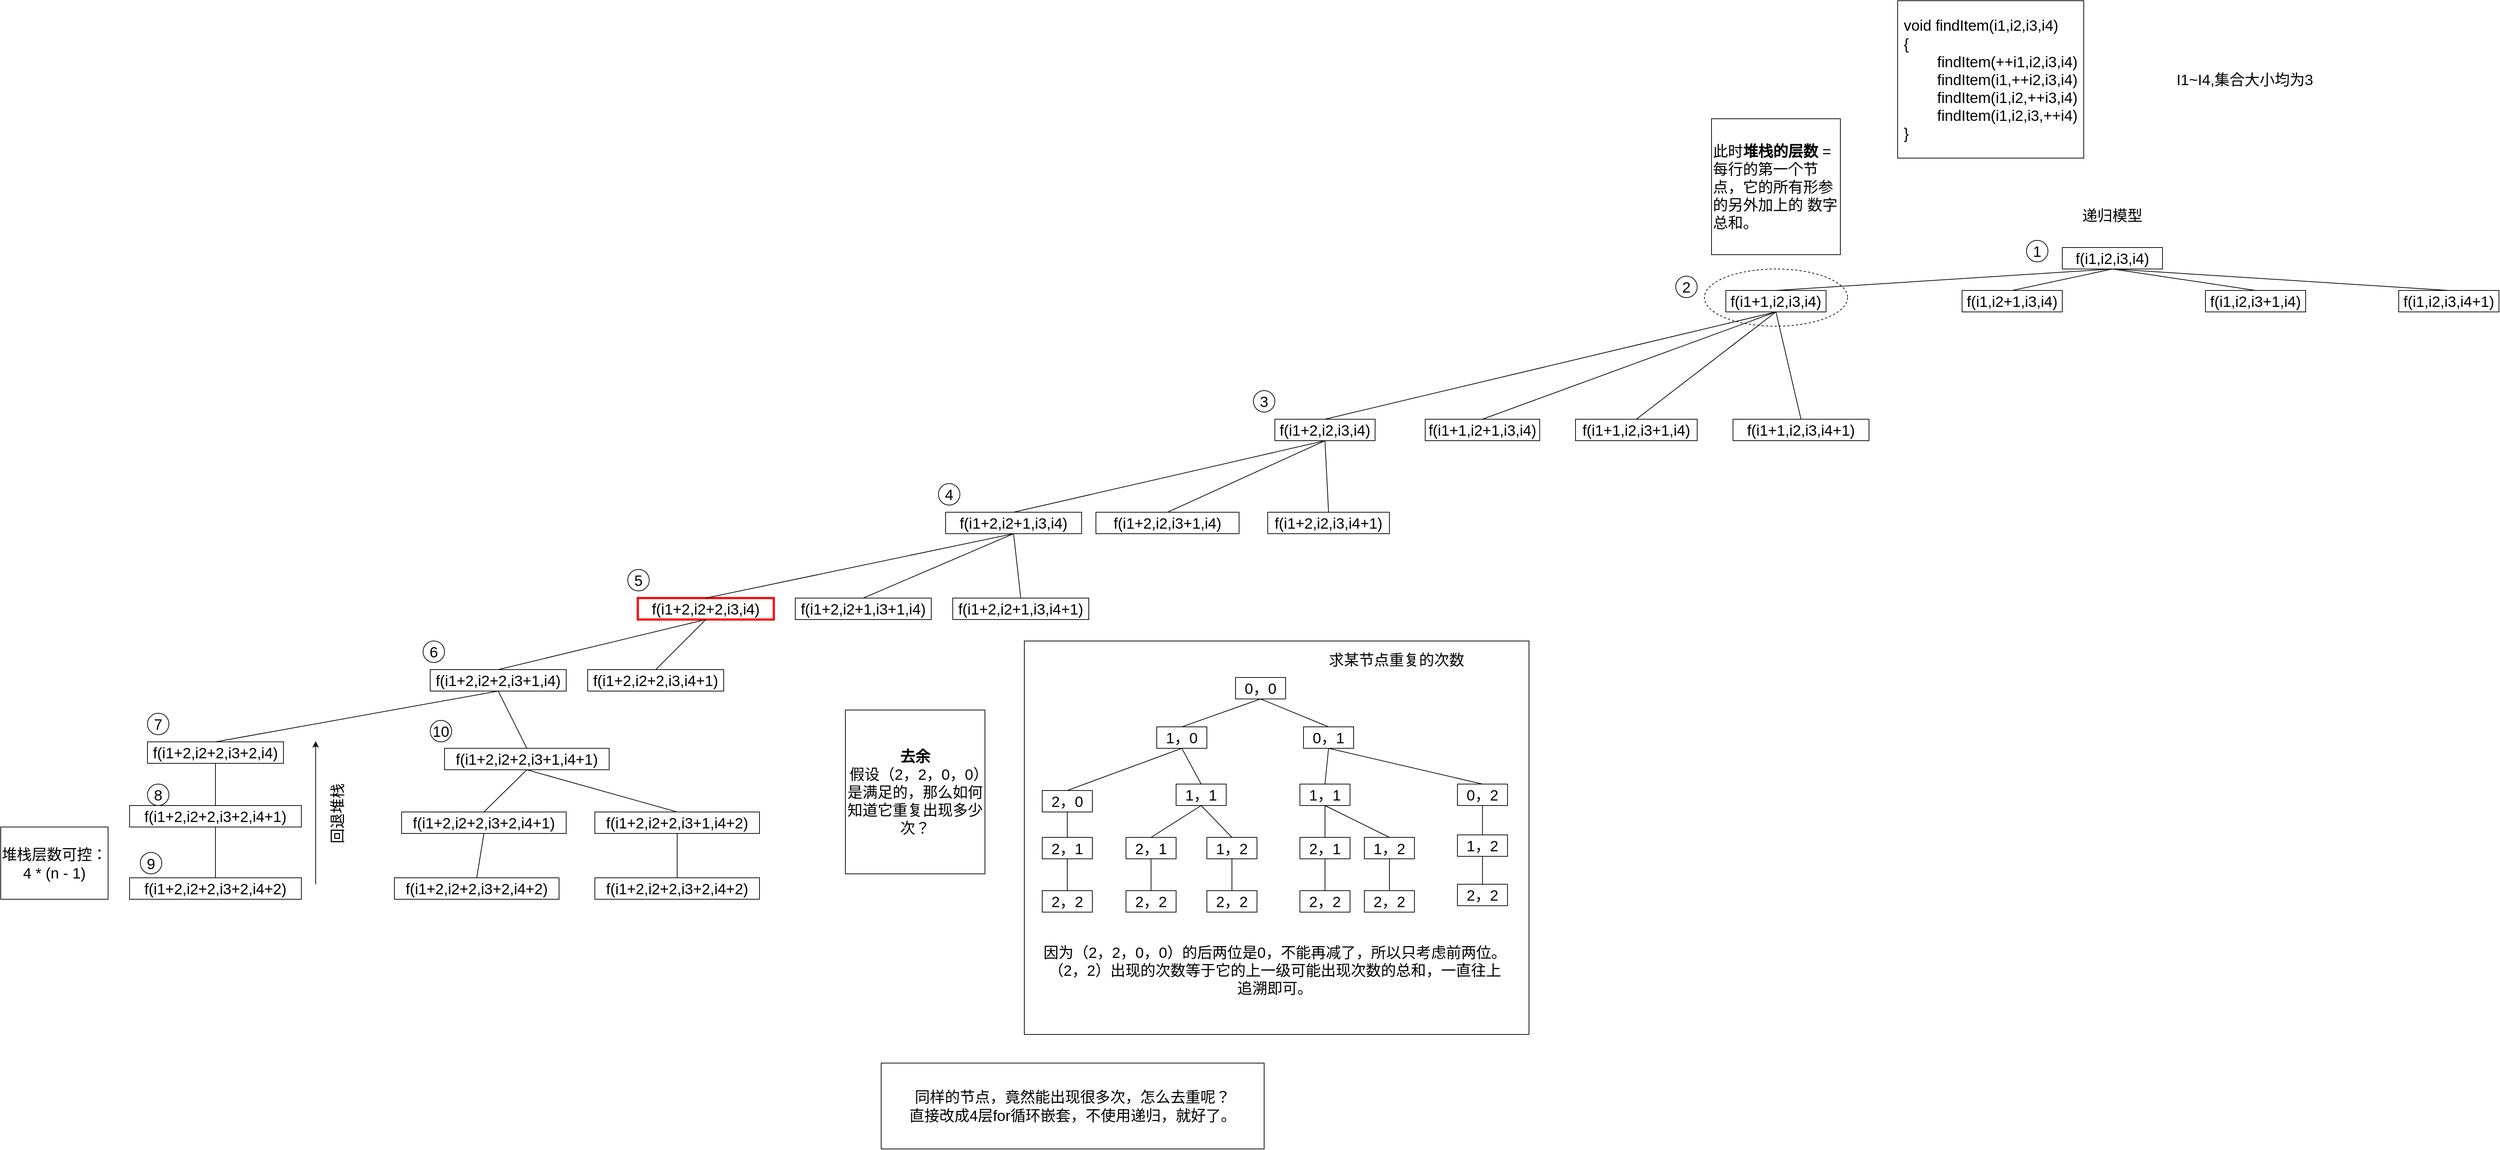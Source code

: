 <mxfile version="15.8.7" type="device"><diagram id="2QbOMVpiyZvcr5GAKRMw" name="第 1 页"><mxGraphModel dx="4881" dy="1213" grid="1" gridSize="10" guides="1" tooltips="1" connect="1" arrows="1" fold="1" page="1" pageScale="1" pageWidth="827" pageHeight="1169" math="0" shadow="0"><root><mxCell id="0"/><mxCell id="1" parent="0"/><mxCell id="ql_reuwza916RnPdrMSB-111" value="" style="rounded=0;whiteSpace=wrap;html=1;fontSize=21;fillColor=none;gradientColor=none;" vertex="1" parent="1"><mxGeometry x="-1100" y="960" width="705" height="550" as="geometry"/></mxCell><mxCell id="ql_reuwza916RnPdrMSB-42" value="" style="ellipse;whiteSpace=wrap;html=1;fontSize=21;strokeColor=default;dashed=1;" vertex="1" parent="1"><mxGeometry x="-150" y="440" width="200" height="80" as="geometry"/></mxCell><mxCell id="ql_reuwza916RnPdrMSB-1" value="&lt;div style=&quot;text-align: left ; font-size: 21px&quot;&gt;&lt;font style=&quot;font-size: 21px&quot;&gt;void findItem(i1,i2,i3,i4)&lt;/font&gt;&lt;/div&gt;&lt;div style=&quot;text-align: left ; font-size: 21px&quot;&gt;&lt;span&gt;&lt;font style=&quot;font-size: 21px&quot;&gt;{&lt;/font&gt;&lt;/span&gt;&lt;/div&gt;&lt;div style=&quot;text-align: left ; font-size: 21px&quot;&gt;&lt;font style=&quot;font-size: 21px&quot;&gt;&lt;span style=&quot;white-space: pre&quot;&gt;&#9;&lt;/span&gt;findItem(++i1,i2,i3,i4)&lt;br&gt;&lt;/font&gt;&lt;/div&gt;&lt;div style=&quot;text-align: left ; font-size: 21px&quot;&gt;&lt;font style=&quot;font-size: 21px&quot;&gt;&lt;span style=&quot;white-space: pre&quot;&gt;&#9;&lt;/span&gt;findItem(i1,++i2,i3,i4)&lt;br&gt;&lt;/font&gt;&lt;/div&gt;&lt;div style=&quot;text-align: left ; font-size: 21px&quot;&gt;&lt;font style=&quot;font-size: 21px&quot;&gt;&lt;span style=&quot;white-space: pre&quot;&gt;&#9;&lt;/span&gt;findItem(i1,i2,++i3,i4)&lt;br&gt;&lt;/font&gt;&lt;/div&gt;&lt;div style=&quot;text-align: left ; font-size: 21px&quot;&gt;&lt;font style=&quot;font-size: 21px&quot;&gt;&lt;span style=&quot;white-space: pre&quot;&gt;&#9;&lt;/span&gt;findItem(i1,i2,i3,++i4)&lt;br&gt;&lt;/font&gt;&lt;/div&gt;&lt;div style=&quot;text-align: left ; font-size: 21px&quot;&gt;&lt;font style=&quot;font-size: 21px&quot;&gt;}&lt;/font&gt;&lt;/div&gt;" style="rounded=0;whiteSpace=wrap;html=1;" vertex="1" parent="1"><mxGeometry x="120" y="65" width="260" height="220" as="geometry"/></mxCell><mxCell id="ql_reuwza916RnPdrMSB-2" value="I1~I4,集合大小均为3" style="text;html=1;strokeColor=none;fillColor=none;align=center;verticalAlign=middle;whiteSpace=wrap;rounded=0;fontSize=21;" vertex="1" parent="1"><mxGeometry x="490" y="160" width="230" height="30" as="geometry"/></mxCell><mxCell id="ql_reuwza916RnPdrMSB-3" value="f(i1,i2,i3,i4)" style="text;html=1;align=center;verticalAlign=middle;whiteSpace=wrap;rounded=0;fontSize=21;strokeColor=default;" vertex="1" parent="1"><mxGeometry x="350" y="410" width="140" height="30" as="geometry"/></mxCell><mxCell id="ql_reuwza916RnPdrMSB-4" value="递归模型" style="text;html=1;strokeColor=none;fillColor=none;align=center;verticalAlign=middle;whiteSpace=wrap;rounded=0;fontSize=21;" vertex="1" parent="1"><mxGeometry x="370" y="350" width="100" height="30" as="geometry"/></mxCell><mxCell id="ql_reuwza916RnPdrMSB-5" value="f(i1+1,i2,i3,i4)" style="text;html=1;strokeColor=default;fillColor=none;align=center;verticalAlign=middle;whiteSpace=wrap;rounded=0;fontSize=21;" vertex="1" parent="1"><mxGeometry x="-120" y="470" width="140" height="30" as="geometry"/></mxCell><mxCell id="ql_reuwza916RnPdrMSB-6" value="f(i1,i2+1,i3,i4)" style="text;html=1;strokeColor=default;fillColor=none;align=center;verticalAlign=middle;whiteSpace=wrap;rounded=0;fontSize=21;" vertex="1" parent="1"><mxGeometry x="210" y="470" width="140" height="30" as="geometry"/></mxCell><mxCell id="ql_reuwza916RnPdrMSB-7" value="f(i1,i2,i3+1,i4)" style="text;html=1;strokeColor=default;fillColor=none;align=center;verticalAlign=middle;whiteSpace=wrap;rounded=0;fontSize=21;" vertex="1" parent="1"><mxGeometry x="550" y="470" width="140" height="30" as="geometry"/></mxCell><mxCell id="ql_reuwza916RnPdrMSB-8" value="f(i1,i2,i3,i4+1)" style="text;html=1;strokeColor=default;fillColor=none;align=center;verticalAlign=middle;whiteSpace=wrap;rounded=0;fontSize=21;" vertex="1" parent="1"><mxGeometry x="820" y="470" width="140" height="30" as="geometry"/></mxCell><mxCell id="ql_reuwza916RnPdrMSB-9" value="f(i1+2,i2,i3,i4)" style="text;html=1;strokeColor=default;fillColor=none;align=center;verticalAlign=middle;whiteSpace=wrap;rounded=0;fontSize=21;" vertex="1" parent="1"><mxGeometry x="-750" y="650" width="140" height="30" as="geometry"/></mxCell><mxCell id="ql_reuwza916RnPdrMSB-10" value="" style="endArrow=none;html=1;rounded=0;fontSize=21;exitX=0.5;exitY=0;exitDx=0;exitDy=0;entryX=0.5;entryY=1;entryDx=0;entryDy=0;" edge="1" parent="1" source="ql_reuwza916RnPdrMSB-5" target="ql_reuwza916RnPdrMSB-3"><mxGeometry width="50" height="50" relative="1" as="geometry"><mxPoint x="260" y="390" as="sourcePoint"/><mxPoint x="310" y="340" as="targetPoint"/></mxGeometry></mxCell><mxCell id="ql_reuwza916RnPdrMSB-11" value="" style="endArrow=none;html=1;rounded=0;fontSize=21;exitX=0.5;exitY=0;exitDx=0;exitDy=0;entryX=0.5;entryY=1;entryDx=0;entryDy=0;" edge="1" parent="1" source="ql_reuwza916RnPdrMSB-6" target="ql_reuwza916RnPdrMSB-3"><mxGeometry width="50" height="50" relative="1" as="geometry"><mxPoint x="400" y="570" as="sourcePoint"/><mxPoint x="450" y="520" as="targetPoint"/></mxGeometry></mxCell><mxCell id="ql_reuwza916RnPdrMSB-12" value="" style="endArrow=none;html=1;rounded=0;fontSize=21;entryX=0.5;entryY=0;entryDx=0;entryDy=0;exitX=0.5;exitY=1;exitDx=0;exitDy=0;" edge="1" parent="1" source="ql_reuwza916RnPdrMSB-3" target="ql_reuwza916RnPdrMSB-7"><mxGeometry width="50" height="50" relative="1" as="geometry"><mxPoint x="390" y="580" as="sourcePoint"/><mxPoint x="440" y="530" as="targetPoint"/></mxGeometry></mxCell><mxCell id="ql_reuwza916RnPdrMSB-13" value="" style="endArrow=none;html=1;rounded=0;fontSize=21;entryX=0.5;entryY=0;entryDx=0;entryDy=0;exitX=0.5;exitY=1;exitDx=0;exitDy=0;" edge="1" parent="1" source="ql_reuwza916RnPdrMSB-3" target="ql_reuwza916RnPdrMSB-8"><mxGeometry width="50" height="50" relative="1" as="geometry"><mxPoint x="750" y="490" as="sourcePoint"/><mxPoint x="800" y="440" as="targetPoint"/></mxGeometry></mxCell><mxCell id="ql_reuwza916RnPdrMSB-14" value="f(i1+1,i2+1,i3,i4)" style="text;html=1;strokeColor=default;fillColor=none;align=center;verticalAlign=middle;whiteSpace=wrap;rounded=0;fontSize=21;" vertex="1" parent="1"><mxGeometry x="-540" y="650" width="160" height="30" as="geometry"/></mxCell><mxCell id="ql_reuwza916RnPdrMSB-15" value="f(i1+1,i2,i3+1,i4)" style="text;html=1;strokeColor=default;fillColor=none;align=center;verticalAlign=middle;whiteSpace=wrap;rounded=0;fontSize=21;" vertex="1" parent="1"><mxGeometry x="-330" y="650" width="170" height="30" as="geometry"/></mxCell><mxCell id="ql_reuwza916RnPdrMSB-16" value="f(i1+1,i2,i3,i4+1)" style="text;html=1;strokeColor=default;fillColor=none;align=center;verticalAlign=middle;whiteSpace=wrap;rounded=0;fontSize=21;" vertex="1" parent="1"><mxGeometry x="-110" y="650" width="190" height="30" as="geometry"/></mxCell><mxCell id="ql_reuwza916RnPdrMSB-17" value="" style="endArrow=none;html=1;rounded=0;fontSize=21;exitX=0.5;exitY=0;exitDx=0;exitDy=0;entryX=0.5;entryY=1;entryDx=0;entryDy=0;" edge="1" parent="1" source="ql_reuwza916RnPdrMSB-9" target="ql_reuwza916RnPdrMSB-5"><mxGeometry width="50" height="50" relative="1" as="geometry"><mxPoint x="-270" y="510" as="sourcePoint"/><mxPoint x="-220" y="460" as="targetPoint"/></mxGeometry></mxCell><mxCell id="ql_reuwza916RnPdrMSB-18" value="" style="endArrow=none;html=1;rounded=0;fontSize=21;exitX=0.5;exitY=0;exitDx=0;exitDy=0;entryX=0.5;entryY=1;entryDx=0;entryDy=0;" edge="1" parent="1" source="ql_reuwza916RnPdrMSB-14" target="ql_reuwza916RnPdrMSB-5"><mxGeometry width="50" height="50" relative="1" as="geometry"><mxPoint x="-270" y="490" as="sourcePoint"/><mxPoint x="-220" y="440" as="targetPoint"/></mxGeometry></mxCell><mxCell id="ql_reuwza916RnPdrMSB-19" value="" style="endArrow=none;html=1;rounded=0;fontSize=21;exitX=0.5;exitY=0;exitDx=0;exitDy=0;entryX=0.5;entryY=1;entryDx=0;entryDy=0;" edge="1" parent="1" source="ql_reuwza916RnPdrMSB-15" target="ql_reuwza916RnPdrMSB-5"><mxGeometry width="50" height="50" relative="1" as="geometry"><mxPoint x="-230" y="480" as="sourcePoint"/><mxPoint x="-180" y="430" as="targetPoint"/></mxGeometry></mxCell><mxCell id="ql_reuwza916RnPdrMSB-20" value="" style="endArrow=none;html=1;rounded=0;fontSize=21;exitX=0.5;exitY=0;exitDx=0;exitDy=0;entryX=0.5;entryY=1;entryDx=0;entryDy=0;" edge="1" parent="1" source="ql_reuwza916RnPdrMSB-16" target="ql_reuwza916RnPdrMSB-5"><mxGeometry width="50" height="50" relative="1" as="geometry"><mxPoint x="-200" y="450" as="sourcePoint"/><mxPoint x="-150" y="400" as="targetPoint"/></mxGeometry></mxCell><mxCell id="ql_reuwza916RnPdrMSB-21" value="f(i1+2,i2+1,i3,i4)" style="text;html=1;strokeColor=default;fillColor=none;align=center;verticalAlign=middle;whiteSpace=wrap;rounded=0;fontSize=21;" vertex="1" parent="1"><mxGeometry x="-1210" y="780" width="190" height="30" as="geometry"/></mxCell><mxCell id="ql_reuwza916RnPdrMSB-22" value="f(i1+2,i2,i3+1,i4)" style="text;html=1;strokeColor=default;fillColor=none;align=center;verticalAlign=middle;whiteSpace=wrap;rounded=0;fontSize=21;" vertex="1" parent="1"><mxGeometry x="-1000" y="780" width="200" height="30" as="geometry"/></mxCell><mxCell id="ql_reuwza916RnPdrMSB-23" value="f(i1+2,i2,i3,i4+1)" style="text;html=1;strokeColor=default;fillColor=none;align=center;verticalAlign=middle;whiteSpace=wrap;rounded=0;fontSize=21;" vertex="1" parent="1"><mxGeometry x="-760" y="780" width="170" height="30" as="geometry"/></mxCell><mxCell id="ql_reuwza916RnPdrMSB-24" value="" style="endArrow=none;html=1;rounded=0;fontSize=21;exitX=0.5;exitY=0;exitDx=0;exitDy=0;entryX=0.5;entryY=1;entryDx=0;entryDy=0;" edge="1" parent="1" source="ql_reuwza916RnPdrMSB-21" target="ql_reuwza916RnPdrMSB-9"><mxGeometry width="50" height="50" relative="1" as="geometry"><mxPoint x="-870" y="730" as="sourcePoint"/><mxPoint x="-820" y="680" as="targetPoint"/></mxGeometry></mxCell><mxCell id="ql_reuwza916RnPdrMSB-25" value="" style="endArrow=none;html=1;rounded=0;fontSize=21;exitX=0.5;exitY=0;exitDx=0;exitDy=0;entryX=0.5;entryY=1;entryDx=0;entryDy=0;" edge="1" parent="1" source="ql_reuwza916RnPdrMSB-22" target="ql_reuwza916RnPdrMSB-9"><mxGeometry width="50" height="50" relative="1" as="geometry"><mxPoint x="-660" y="780" as="sourcePoint"/><mxPoint x="-610" y="730" as="targetPoint"/></mxGeometry></mxCell><mxCell id="ql_reuwza916RnPdrMSB-26" value="" style="endArrow=none;html=1;rounded=0;fontSize=21;exitX=0.5;exitY=0;exitDx=0;exitDy=0;entryX=0.5;entryY=1;entryDx=0;entryDy=0;" edge="1" parent="1" source="ql_reuwza916RnPdrMSB-23" target="ql_reuwza916RnPdrMSB-9"><mxGeometry width="50" height="50" relative="1" as="geometry"><mxPoint x="-530" y="770" as="sourcePoint"/><mxPoint x="-480" y="720" as="targetPoint"/></mxGeometry></mxCell><mxCell id="ql_reuwza916RnPdrMSB-27" value="f(i1+2,i2+2,i3,i4)" style="text;html=1;strokeColor=#FF0000;fillColor=none;align=center;verticalAlign=middle;whiteSpace=wrap;rounded=0;fontSize=21;strokeWidth=3;" vertex="1" parent="1"><mxGeometry x="-1640" y="900" width="190" height="30" as="geometry"/></mxCell><mxCell id="ql_reuwza916RnPdrMSB-28" value="f(i1+2,i2+1,i3+1,i4)" style="text;html=1;strokeColor=default;fillColor=none;align=center;verticalAlign=middle;whiteSpace=wrap;rounded=0;fontSize=21;" vertex="1" parent="1"><mxGeometry x="-1420" y="900" width="190" height="30" as="geometry"/></mxCell><mxCell id="ql_reuwza916RnPdrMSB-29" value="f(i1+2,i2+1,i3,i4+1)" style="text;html=1;strokeColor=default;fillColor=none;align=center;verticalAlign=middle;whiteSpace=wrap;rounded=0;fontSize=21;" vertex="1" parent="1"><mxGeometry x="-1200" y="900" width="190" height="30" as="geometry"/></mxCell><mxCell id="ql_reuwza916RnPdrMSB-30" value="" style="endArrow=none;html=1;rounded=0;fontSize=21;exitX=0.5;exitY=0;exitDx=0;exitDy=0;entryX=0.5;entryY=1;entryDx=0;entryDy=0;" edge="1" parent="1" source="ql_reuwza916RnPdrMSB-27" target="ql_reuwza916RnPdrMSB-21"><mxGeometry width="50" height="50" relative="1" as="geometry"><mxPoint x="-1350" y="840" as="sourcePoint"/><mxPoint x="-1300" y="790" as="targetPoint"/></mxGeometry></mxCell><mxCell id="ql_reuwza916RnPdrMSB-31" value="" style="endArrow=none;html=1;rounded=0;fontSize=21;exitX=0.5;exitY=0;exitDx=0;exitDy=0;entryX=0.5;entryY=1;entryDx=0;entryDy=0;" edge="1" parent="1" source="ql_reuwza916RnPdrMSB-28" target="ql_reuwza916RnPdrMSB-21"><mxGeometry width="50" height="50" relative="1" as="geometry"><mxPoint x="-1190" y="910" as="sourcePoint"/><mxPoint x="-1140" y="860" as="targetPoint"/></mxGeometry></mxCell><mxCell id="ql_reuwza916RnPdrMSB-32" value="" style="endArrow=none;html=1;rounded=0;fontSize=21;exitX=0.5;exitY=0;exitDx=0;exitDy=0;entryX=0.5;entryY=1;entryDx=0;entryDy=0;" edge="1" parent="1" source="ql_reuwza916RnPdrMSB-29" target="ql_reuwza916RnPdrMSB-21"><mxGeometry width="50" height="50" relative="1" as="geometry"><mxPoint x="-1090" y="890" as="sourcePoint"/><mxPoint x="-1040" y="840" as="targetPoint"/></mxGeometry></mxCell><mxCell id="ql_reuwza916RnPdrMSB-33" value="f(i1+2,i2+2,i3+1,i4)" style="text;html=1;strokeColor=default;fillColor=none;align=center;verticalAlign=middle;whiteSpace=wrap;rounded=0;fontSize=21;" vertex="1" parent="1"><mxGeometry x="-1930" y="1000" width="190" height="30" as="geometry"/></mxCell><mxCell id="ql_reuwza916RnPdrMSB-34" value="f(i1+2,i2+2,i3,i4+1)" style="text;html=1;strokeColor=default;fillColor=none;align=center;verticalAlign=middle;whiteSpace=wrap;rounded=0;fontSize=21;" vertex="1" parent="1"><mxGeometry x="-1710" y="1000" width="190" height="30" as="geometry"/></mxCell><mxCell id="ql_reuwza916RnPdrMSB-35" value="" style="endArrow=none;html=1;rounded=0;fontSize=21;exitX=0.5;exitY=0;exitDx=0;exitDy=0;entryX=0.5;entryY=1;entryDx=0;entryDy=0;" edge="1" parent="1" source="ql_reuwza916RnPdrMSB-33" target="ql_reuwza916RnPdrMSB-27"><mxGeometry width="50" height="50" relative="1" as="geometry"><mxPoint x="-1730" y="930" as="sourcePoint"/><mxPoint x="-1680" y="880" as="targetPoint"/></mxGeometry></mxCell><mxCell id="ql_reuwza916RnPdrMSB-36" value="" style="endArrow=none;html=1;rounded=0;fontSize=21;exitX=0.5;exitY=0;exitDx=0;exitDy=0;entryX=0.5;entryY=1;entryDx=0;entryDy=0;" edge="1" parent="1" source="ql_reuwza916RnPdrMSB-34" target="ql_reuwza916RnPdrMSB-27"><mxGeometry width="50" height="50" relative="1" as="geometry"><mxPoint x="-1440" y="1000" as="sourcePoint"/><mxPoint x="-1390" y="950" as="targetPoint"/></mxGeometry></mxCell><mxCell id="ql_reuwza916RnPdrMSB-37" value="f(i1+2,i2+2,i3+2,i4)" style="text;html=1;strokeColor=default;fillColor=none;align=center;verticalAlign=middle;whiteSpace=wrap;rounded=0;fontSize=21;" vertex="1" parent="1"><mxGeometry x="-2325" y="1101" width="190" height="30" as="geometry"/></mxCell><mxCell id="ql_reuwza916RnPdrMSB-38" value="f(i1+2,i2+2,i3+1,i4+1)" style="text;html=1;strokeColor=default;fillColor=none;align=center;verticalAlign=middle;whiteSpace=wrap;rounded=0;fontSize=21;" vertex="1" parent="1"><mxGeometry x="-1910" y="1110" width="230" height="30" as="geometry"/></mxCell><mxCell id="ql_reuwza916RnPdrMSB-39" value="" style="endArrow=none;html=1;rounded=0;fontSize=21;exitX=0.5;exitY=0;exitDx=0;exitDy=0;entryX=0.5;entryY=1;entryDx=0;entryDy=0;" edge="1" parent="1" source="ql_reuwza916RnPdrMSB-37" target="ql_reuwza916RnPdrMSB-33"><mxGeometry width="50" height="50" relative="1" as="geometry"><mxPoint x="-2100" y="1020" as="sourcePoint"/><mxPoint x="-2050" y="970" as="targetPoint"/></mxGeometry></mxCell><mxCell id="ql_reuwza916RnPdrMSB-40" value="" style="endArrow=none;html=1;rounded=0;fontSize=21;exitX=0.5;exitY=0;exitDx=0;exitDy=0;entryX=0.5;entryY=1;entryDx=0;entryDy=0;" edge="1" parent="1" source="ql_reuwza916RnPdrMSB-38" target="ql_reuwza916RnPdrMSB-33"><mxGeometry width="50" height="50" relative="1" as="geometry"><mxPoint x="-1610" y="1190" as="sourcePoint"/><mxPoint x="-1560" y="1140" as="targetPoint"/></mxGeometry></mxCell><mxCell id="ql_reuwza916RnPdrMSB-43" value="此时&lt;b&gt;堆栈的层数&lt;/b&gt; = 每行的第一个节点，它的所有形参的另外加上的 数字总和。" style="rounded=0;whiteSpace=wrap;html=1;fontSize=21;strokeColor=default;align=left;" vertex="1" parent="1"><mxGeometry x="-140" y="230" width="180" height="190" as="geometry"/></mxCell><mxCell id="ql_reuwza916RnPdrMSB-44" value="f(i1+2,i2+2,i3+2,i4+1)" style="text;html=1;strokeColor=default;fillColor=none;align=center;verticalAlign=middle;whiteSpace=wrap;rounded=0;fontSize=21;" vertex="1" parent="1"><mxGeometry x="-2350" y="1190" width="240" height="30" as="geometry"/></mxCell><mxCell id="ql_reuwza916RnPdrMSB-45" value="" style="endArrow=none;html=1;rounded=0;fontSize=21;exitX=0.5;exitY=0;exitDx=0;exitDy=0;entryX=0.5;entryY=1;entryDx=0;entryDy=0;" edge="1" parent="1" source="ql_reuwza916RnPdrMSB-44" target="ql_reuwza916RnPdrMSB-37"><mxGeometry width="50" height="50" relative="1" as="geometry"><mxPoint x="-2365" y="1121" as="sourcePoint"/><mxPoint x="-2315" y="1071" as="targetPoint"/></mxGeometry></mxCell><mxCell id="ql_reuwza916RnPdrMSB-46" value="f(i1+2,i2+2,i3+2,i4+2)" style="text;html=1;strokeColor=default;fillColor=none;align=center;verticalAlign=middle;whiteSpace=wrap;rounded=0;fontSize=21;" vertex="1" parent="1"><mxGeometry x="-2350" y="1291" width="240" height="30" as="geometry"/></mxCell><mxCell id="ql_reuwza916RnPdrMSB-47" value="" style="endArrow=none;html=1;rounded=0;fontSize=21;exitX=0.5;exitY=0;exitDx=0;exitDy=0;entryX=0.5;entryY=1;entryDx=0;entryDy=0;" edge="1" parent="1" source="ql_reuwza916RnPdrMSB-46" target="ql_reuwza916RnPdrMSB-44"><mxGeometry width="50" height="50" relative="1" as="geometry"><mxPoint x="-2425" y="1251" as="sourcePoint"/><mxPoint x="-2375" y="1201" as="targetPoint"/></mxGeometry></mxCell><mxCell id="ql_reuwza916RnPdrMSB-48" value="堆栈层数可控：4 * (n - 1)" style="rounded=0;whiteSpace=wrap;html=1;fontSize=21;strokeColor=default;" vertex="1" parent="1"><mxGeometry x="-2530" y="1220" width="150" height="101" as="geometry"/></mxCell><mxCell id="ql_reuwza916RnPdrMSB-49" value="1" style="ellipse;whiteSpace=wrap;html=1;aspect=fixed;fontSize=21;strokeColor=default;" vertex="1" parent="1"><mxGeometry x="300" y="400" width="30" height="30" as="geometry"/></mxCell><mxCell id="ql_reuwza916RnPdrMSB-50" value="2" style="ellipse;whiteSpace=wrap;html=1;aspect=fixed;fontSize=21;strokeColor=default;" vertex="1" parent="1"><mxGeometry x="-190" y="450" width="30" height="30" as="geometry"/></mxCell><mxCell id="ql_reuwza916RnPdrMSB-51" value="3" style="ellipse;whiteSpace=wrap;html=1;aspect=fixed;fontSize=21;strokeColor=default;" vertex="1" parent="1"><mxGeometry x="-780" y="610" width="30" height="30" as="geometry"/></mxCell><mxCell id="ql_reuwza916RnPdrMSB-52" value="4" style="ellipse;whiteSpace=wrap;html=1;aspect=fixed;fontSize=21;strokeColor=default;" vertex="1" parent="1"><mxGeometry x="-1220" y="740" width="30" height="30" as="geometry"/></mxCell><mxCell id="ql_reuwza916RnPdrMSB-53" value="5" style="ellipse;whiteSpace=wrap;html=1;aspect=fixed;fontSize=21;strokeColor=default;" vertex="1" parent="1"><mxGeometry x="-1654" y="860" width="30" height="30" as="geometry"/></mxCell><mxCell id="ql_reuwza916RnPdrMSB-54" value="6" style="ellipse;whiteSpace=wrap;html=1;aspect=fixed;fontSize=21;strokeColor=default;" vertex="1" parent="1"><mxGeometry x="-1940" y="960" width="30" height="30" as="geometry"/></mxCell><mxCell id="ql_reuwza916RnPdrMSB-55" value="7" style="ellipse;whiteSpace=wrap;html=1;aspect=fixed;fontSize=21;strokeColor=default;" vertex="1" parent="1"><mxGeometry x="-2325" y="1061" width="30" height="30" as="geometry"/></mxCell><mxCell id="ql_reuwza916RnPdrMSB-56" value="8" style="ellipse;whiteSpace=wrap;html=1;aspect=fixed;fontSize=21;strokeColor=default;" vertex="1" parent="1"><mxGeometry x="-2325" y="1160" width="30" height="30" as="geometry"/></mxCell><mxCell id="ql_reuwza916RnPdrMSB-57" value="9" style="ellipse;whiteSpace=wrap;html=1;aspect=fixed;fontSize=21;strokeColor=default;" vertex="1" parent="1"><mxGeometry x="-2335" y="1255.5" width="30" height="30" as="geometry"/></mxCell><mxCell id="ql_reuwza916RnPdrMSB-58" value="f(i1+2,i2+2,i3+2,i4+1)" style="text;html=1;strokeColor=default;fillColor=none;align=center;verticalAlign=middle;whiteSpace=wrap;rounded=0;fontSize=21;" vertex="1" parent="1"><mxGeometry x="-1970" y="1199" width="230" height="30" as="geometry"/></mxCell><mxCell id="ql_reuwza916RnPdrMSB-59" value="f(i1+2,i2+2,i3+1,i4+2)" style="text;html=1;strokeColor=default;fillColor=none;align=center;verticalAlign=middle;whiteSpace=wrap;rounded=0;fontSize=21;" vertex="1" parent="1"><mxGeometry x="-1700" y="1199" width="230" height="30" as="geometry"/></mxCell><mxCell id="ql_reuwza916RnPdrMSB-60" value="f(i1+2,i2+2,i3+2,i4+2)" style="text;html=1;strokeColor=default;fillColor=none;align=center;verticalAlign=middle;whiteSpace=wrap;rounded=0;fontSize=21;" vertex="1" parent="1"><mxGeometry x="-1980" y="1291" width="230" height="30" as="geometry"/></mxCell><mxCell id="ql_reuwza916RnPdrMSB-61" value="" style="endArrow=none;html=1;rounded=0;fontSize=21;exitX=0.5;exitY=0;exitDx=0;exitDy=0;entryX=0.5;entryY=1;entryDx=0;entryDy=0;" edge="1" parent="1" source="ql_reuwza916RnPdrMSB-58" target="ql_reuwza916RnPdrMSB-38"><mxGeometry width="50" height="50" relative="1" as="geometry"><mxPoint x="-1570" y="1149" as="sourcePoint"/><mxPoint x="-1520" y="1099" as="targetPoint"/></mxGeometry></mxCell><mxCell id="ql_reuwza916RnPdrMSB-62" value="" style="endArrow=none;html=1;rounded=0;fontSize=21;exitX=0.5;exitY=0;exitDx=0;exitDy=0;entryX=0.5;entryY=1;entryDx=0;entryDy=0;" edge="1" parent="1" source="ql_reuwza916RnPdrMSB-59" target="ql_reuwza916RnPdrMSB-38"><mxGeometry width="50" height="50" relative="1" as="geometry"><mxPoint x="-1610" y="1169" as="sourcePoint"/><mxPoint x="-1560" y="1119" as="targetPoint"/></mxGeometry></mxCell><mxCell id="ql_reuwza916RnPdrMSB-63" value="" style="endArrow=none;html=1;rounded=0;fontSize=21;exitX=0.5;exitY=0;exitDx=0;exitDy=0;entryX=0.5;entryY=1;entryDx=0;entryDy=0;" edge="1" parent="1" source="ql_reuwza916RnPdrMSB-60" target="ql_reuwza916RnPdrMSB-58"><mxGeometry width="50" height="50" relative="1" as="geometry"><mxPoint x="-1590" y="1319" as="sourcePoint"/><mxPoint x="-1540" y="1269" as="targetPoint"/></mxGeometry></mxCell><mxCell id="ql_reuwza916RnPdrMSB-64" value="f(i1+2,i2+2,i3+2,i4+2)" style="text;html=1;strokeColor=default;fillColor=none;align=center;verticalAlign=middle;whiteSpace=wrap;rounded=0;fontSize=21;" vertex="1" parent="1"><mxGeometry x="-1700" y="1291" width="230" height="30" as="geometry"/></mxCell><mxCell id="ql_reuwza916RnPdrMSB-65" value="" style="endArrow=none;html=1;rounded=0;fontSize=21;exitX=0.5;exitY=0;exitDx=0;exitDy=0;entryX=0.5;entryY=1;entryDx=0;entryDy=0;" edge="1" parent="1" source="ql_reuwza916RnPdrMSB-64" target="ql_reuwza916RnPdrMSB-59"><mxGeometry width="50" height="50" relative="1" as="geometry"><mxPoint x="-1380" y="1289" as="sourcePoint"/><mxPoint x="-1330" y="1239" as="targetPoint"/></mxGeometry></mxCell><mxCell id="ql_reuwza916RnPdrMSB-66" value="" style="endArrow=classic;html=1;rounded=0;fontSize=21;" edge="1" parent="1"><mxGeometry width="50" height="50" relative="1" as="geometry"><mxPoint x="-2090" y="1300" as="sourcePoint"/><mxPoint x="-2090" y="1100" as="targetPoint"/></mxGeometry></mxCell><mxCell id="ql_reuwza916RnPdrMSB-67" value="回退堆栈" style="text;html=1;strokeColor=none;fillColor=none;align=center;verticalAlign=middle;whiteSpace=wrap;rounded=0;fontSize=21;horizontal=0;" vertex="1" parent="1"><mxGeometry x="-2090" y="1131" width="60" height="140" as="geometry"/></mxCell><mxCell id="ql_reuwza916RnPdrMSB-68" value="10" style="ellipse;whiteSpace=wrap;html=1;aspect=fixed;fontSize=21;strokeColor=default;" vertex="1" parent="1"><mxGeometry x="-1930" y="1071" width="30" height="30" as="geometry"/></mxCell><mxCell id="ql_reuwza916RnPdrMSB-70" value="&lt;b&gt;去余&lt;/b&gt;&lt;br&gt;假设（2，2，0，0）是满足的，那么如何知道它重复出现多少次？" style="rounded=0;whiteSpace=wrap;html=1;fontSize=21;strokeColor=default;" vertex="1" parent="1"><mxGeometry x="-1350" y="1056.5" width="195" height="229" as="geometry"/></mxCell><mxCell id="ql_reuwza916RnPdrMSB-72" value="0，0" style="text;html=1;strokeColor=default;fillColor=none;align=center;verticalAlign=middle;whiteSpace=wrap;rounded=0;fontSize=21;" vertex="1" parent="1"><mxGeometry x="-805" y="1011" width="70" height="30" as="geometry"/></mxCell><mxCell id="ql_reuwza916RnPdrMSB-73" value="1，0" style="text;html=1;strokeColor=default;fillColor=none;align=center;verticalAlign=middle;whiteSpace=wrap;rounded=0;fontSize=21;" vertex="1" parent="1"><mxGeometry x="-915" y="1080" width="70" height="30" as="geometry"/></mxCell><mxCell id="ql_reuwza916RnPdrMSB-74" value="0，1" style="text;html=1;strokeColor=default;fillColor=none;align=center;verticalAlign=middle;whiteSpace=wrap;rounded=0;fontSize=21;" vertex="1" parent="1"><mxGeometry x="-710" y="1080" width="70" height="30" as="geometry"/></mxCell><mxCell id="ql_reuwza916RnPdrMSB-75" value="2，0" style="text;html=1;strokeColor=default;fillColor=none;align=center;verticalAlign=middle;whiteSpace=wrap;rounded=0;fontSize=21;" vertex="1" parent="1"><mxGeometry x="-1075" y="1169" width="70" height="30" as="geometry"/></mxCell><mxCell id="ql_reuwza916RnPdrMSB-76" value="1，1" style="text;html=1;strokeColor=default;fillColor=none;align=center;verticalAlign=middle;whiteSpace=wrap;rounded=0;fontSize=21;" vertex="1" parent="1"><mxGeometry x="-888" y="1160" width="70" height="30" as="geometry"/></mxCell><mxCell id="ql_reuwza916RnPdrMSB-77" value="1，1" style="text;html=1;strokeColor=default;fillColor=none;align=center;verticalAlign=middle;whiteSpace=wrap;rounded=0;fontSize=21;" vertex="1" parent="1"><mxGeometry x="-715" y="1160" width="70" height="30" as="geometry"/></mxCell><mxCell id="ql_reuwza916RnPdrMSB-78" value="0，2" style="text;html=1;strokeColor=default;fillColor=none;align=center;verticalAlign=middle;whiteSpace=wrap;rounded=0;fontSize=21;" vertex="1" parent="1"><mxGeometry x="-495" y="1160" width="70" height="30" as="geometry"/></mxCell><mxCell id="ql_reuwza916RnPdrMSB-79" value="2，1" style="text;html=1;strokeColor=default;fillColor=none;align=center;verticalAlign=middle;whiteSpace=wrap;rounded=0;fontSize=21;" vertex="1" parent="1"><mxGeometry x="-1075" y="1234.5" width="70" height="30" as="geometry"/></mxCell><mxCell id="ql_reuwza916RnPdrMSB-80" value="2，2" style="text;html=1;strokeColor=default;fillColor=none;align=center;verticalAlign=middle;whiteSpace=wrap;rounded=0;fontSize=21;" vertex="1" parent="1"><mxGeometry x="-1075" y="1309" width="70" height="30" as="geometry"/></mxCell><mxCell id="ql_reuwza916RnPdrMSB-81" value="" style="endArrow=none;html=1;rounded=0;fontSize=21;entryX=0.5;entryY=1;entryDx=0;entryDy=0;exitX=0.5;exitY=0;exitDx=0;exitDy=0;" edge="1" parent="1" source="ql_reuwza916RnPdrMSB-73" target="ql_reuwza916RnPdrMSB-72"><mxGeometry width="50" height="50" relative="1" as="geometry"><mxPoint x="-945" y="1030" as="sourcePoint"/><mxPoint x="-895" y="980" as="targetPoint"/></mxGeometry></mxCell><mxCell id="ql_reuwza916RnPdrMSB-82" value="" style="endArrow=none;html=1;rounded=0;fontSize=21;entryX=0.5;entryY=1;entryDx=0;entryDy=0;exitX=0.5;exitY=0;exitDx=0;exitDy=0;" edge="1" parent="1" source="ql_reuwza916RnPdrMSB-75" target="ql_reuwza916RnPdrMSB-73"><mxGeometry width="50" height="50" relative="1" as="geometry"><mxPoint x="-995" y="1120" as="sourcePoint"/><mxPoint x="-945" y="1070" as="targetPoint"/></mxGeometry></mxCell><mxCell id="ql_reuwza916RnPdrMSB-83" value="" style="endArrow=none;html=1;rounded=0;fontSize=21;entryX=0.5;entryY=1;entryDx=0;entryDy=0;exitX=0.5;exitY=0;exitDx=0;exitDy=0;" edge="1" parent="1" source="ql_reuwza916RnPdrMSB-76" target="ql_reuwza916RnPdrMSB-73"><mxGeometry width="50" height="50" relative="1" as="geometry"><mxPoint x="-815" y="1140" as="sourcePoint"/><mxPoint x="-765" y="1090" as="targetPoint"/></mxGeometry></mxCell><mxCell id="ql_reuwza916RnPdrMSB-84" value="" style="endArrow=none;html=1;rounded=0;fontSize=21;exitX=0.5;exitY=0;exitDx=0;exitDy=0;entryX=0.5;entryY=1;entryDx=0;entryDy=0;" edge="1" parent="1" source="ql_reuwza916RnPdrMSB-79" target="ql_reuwza916RnPdrMSB-75"><mxGeometry width="50" height="50" relative="1" as="geometry"><mxPoint x="-945" y="1259" as="sourcePoint"/><mxPoint x="-895" y="1209" as="targetPoint"/></mxGeometry></mxCell><mxCell id="ql_reuwza916RnPdrMSB-85" value="" style="endArrow=none;html=1;rounded=0;fontSize=21;exitX=0.5;exitY=0;exitDx=0;exitDy=0;entryX=0.5;entryY=1;entryDx=0;entryDy=0;" edge="1" parent="1" source="ql_reuwza916RnPdrMSB-80" target="ql_reuwza916RnPdrMSB-79"><mxGeometry width="50" height="50" relative="1" as="geometry"><mxPoint x="-1195" y="1269" as="sourcePoint"/><mxPoint x="-1145" y="1219" as="targetPoint"/></mxGeometry></mxCell><mxCell id="ql_reuwza916RnPdrMSB-86" value="2，1" style="text;html=1;strokeColor=default;fillColor=none;align=center;verticalAlign=middle;whiteSpace=wrap;rounded=0;fontSize=21;" vertex="1" parent="1"><mxGeometry x="-958" y="1234.5" width="70" height="30" as="geometry"/></mxCell><mxCell id="ql_reuwza916RnPdrMSB-87" value="1，2" style="text;html=1;strokeColor=default;fillColor=none;align=center;verticalAlign=middle;whiteSpace=wrap;rounded=0;fontSize=21;" vertex="1" parent="1"><mxGeometry x="-845" y="1234.5" width="70" height="30" as="geometry"/></mxCell><mxCell id="ql_reuwza916RnPdrMSB-88" value="2，2" style="text;html=1;strokeColor=default;fillColor=none;align=center;verticalAlign=middle;whiteSpace=wrap;rounded=0;fontSize=21;" vertex="1" parent="1"><mxGeometry x="-958" y="1309" width="70" height="30" as="geometry"/></mxCell><mxCell id="ql_reuwza916RnPdrMSB-89" value="2，2" style="text;html=1;strokeColor=default;fillColor=none;align=center;verticalAlign=middle;whiteSpace=wrap;rounded=0;fontSize=21;" vertex="1" parent="1"><mxGeometry x="-845" y="1309" width="70" height="30" as="geometry"/></mxCell><mxCell id="ql_reuwza916RnPdrMSB-90" value="" style="endArrow=none;html=1;rounded=0;fontSize=21;exitX=0.5;exitY=0;exitDx=0;exitDy=0;entryX=0.5;entryY=1;entryDx=0;entryDy=0;" edge="1" parent="1" source="ql_reuwza916RnPdrMSB-86" target="ql_reuwza916RnPdrMSB-76"><mxGeometry width="50" height="50" relative="1" as="geometry"><mxPoint x="-938" y="1220" as="sourcePoint"/><mxPoint x="-888" y="1170" as="targetPoint"/></mxGeometry></mxCell><mxCell id="ql_reuwza916RnPdrMSB-91" value="" style="endArrow=none;html=1;rounded=0;fontSize=21;exitX=0.5;exitY=0;exitDx=0;exitDy=0;entryX=0.5;entryY=1;entryDx=0;entryDy=0;" edge="1" parent="1" source="ql_reuwza916RnPdrMSB-87" target="ql_reuwza916RnPdrMSB-76"><mxGeometry width="50" height="50" relative="1" as="geometry"><mxPoint x="-808" y="1230" as="sourcePoint"/><mxPoint x="-758" y="1180" as="targetPoint"/></mxGeometry></mxCell><mxCell id="ql_reuwza916RnPdrMSB-92" value="" style="endArrow=none;html=1;rounded=0;fontSize=21;entryX=0.5;entryY=1;entryDx=0;entryDy=0;exitX=0.5;exitY=0;exitDx=0;exitDy=0;" edge="1" parent="1" source="ql_reuwza916RnPdrMSB-88" target="ql_reuwza916RnPdrMSB-86"><mxGeometry width="50" height="50" relative="1" as="geometry"><mxPoint x="-1018" y="1370" as="sourcePoint"/><mxPoint x="-968" y="1320" as="targetPoint"/></mxGeometry></mxCell><mxCell id="ql_reuwza916RnPdrMSB-94" value="" style="endArrow=none;html=1;rounded=0;fontSize=21;entryX=0.5;entryY=1;entryDx=0;entryDy=0;exitX=0.5;exitY=0;exitDx=0;exitDy=0;" edge="1" parent="1" source="ql_reuwza916RnPdrMSB-89" target="ql_reuwza916RnPdrMSB-87"><mxGeometry width="50" height="50" relative="1" as="geometry"><mxPoint x="-898" y="1420" as="sourcePoint"/><mxPoint x="-848" y="1370" as="targetPoint"/></mxGeometry></mxCell><mxCell id="ql_reuwza916RnPdrMSB-95" value="" style="endArrow=none;html=1;rounded=0;fontSize=21;entryX=0.5;entryY=1;entryDx=0;entryDy=0;exitX=0.5;exitY=0;exitDx=0;exitDy=0;" edge="1" parent="1" source="ql_reuwza916RnPdrMSB-74" target="ql_reuwza916RnPdrMSB-72"><mxGeometry width="50" height="50" relative="1" as="geometry"><mxPoint x="-675" y="1070" as="sourcePoint"/><mxPoint x="-625" y="1020" as="targetPoint"/></mxGeometry></mxCell><mxCell id="ql_reuwza916RnPdrMSB-96" value="" style="endArrow=none;html=1;rounded=0;fontSize=21;entryX=0.5;entryY=1;entryDx=0;entryDy=0;exitX=0.5;exitY=0;exitDx=0;exitDy=0;" edge="1" parent="1" source="ql_reuwza916RnPdrMSB-77" target="ql_reuwza916RnPdrMSB-74"><mxGeometry width="50" height="50" relative="1" as="geometry"><mxPoint x="-785" y="1140" as="sourcePoint"/><mxPoint x="-735" y="1090" as="targetPoint"/></mxGeometry></mxCell><mxCell id="ql_reuwza916RnPdrMSB-97" value="" style="endArrow=none;html=1;rounded=0;fontSize=21;exitX=0.5;exitY=0;exitDx=0;exitDy=0;" edge="1" parent="1" source="ql_reuwza916RnPdrMSB-78"><mxGeometry width="50" height="50" relative="1" as="geometry"><mxPoint x="-605" y="1130" as="sourcePoint"/><mxPoint x="-675" y="1110" as="targetPoint"/></mxGeometry></mxCell><mxCell id="ql_reuwza916RnPdrMSB-98" value="2，1" style="text;html=1;strokeColor=default;fillColor=none;align=center;verticalAlign=middle;whiteSpace=wrap;rounded=0;fontSize=21;" vertex="1" parent="1"><mxGeometry x="-715" y="1234.5" width="70" height="30" as="geometry"/></mxCell><mxCell id="ql_reuwza916RnPdrMSB-99" value="1，2" style="text;html=1;strokeColor=default;fillColor=none;align=center;verticalAlign=middle;whiteSpace=wrap;rounded=0;fontSize=21;" vertex="1" parent="1"><mxGeometry x="-625" y="1234.5" width="70" height="30" as="geometry"/></mxCell><mxCell id="ql_reuwza916RnPdrMSB-100" value="" style="endArrow=none;html=1;rounded=0;fontSize=21;entryX=0.5;entryY=1;entryDx=0;entryDy=0;exitX=0.5;exitY=0;exitDx=0;exitDy=0;" edge="1" parent="1" source="ql_reuwza916RnPdrMSB-98" target="ql_reuwza916RnPdrMSB-77"><mxGeometry width="50" height="50" relative="1" as="geometry"><mxPoint x="-775" y="1170" as="sourcePoint"/><mxPoint x="-725" y="1120" as="targetPoint"/></mxGeometry></mxCell><mxCell id="ql_reuwza916RnPdrMSB-101" value="" style="endArrow=none;html=1;rounded=0;fontSize=21;entryX=0.5;entryY=1;entryDx=0;entryDy=0;exitX=0.5;exitY=0;exitDx=0;exitDy=0;" edge="1" parent="1" source="ql_reuwza916RnPdrMSB-99" target="ql_reuwza916RnPdrMSB-77"><mxGeometry width="50" height="50" relative="1" as="geometry"><mxPoint x="-625" y="1230" as="sourcePoint"/><mxPoint x="-575" y="1180" as="targetPoint"/></mxGeometry></mxCell><mxCell id="ql_reuwza916RnPdrMSB-102" value="2，2" style="text;html=1;strokeColor=default;fillColor=none;align=center;verticalAlign=middle;whiteSpace=wrap;rounded=0;fontSize=21;" vertex="1" parent="1"><mxGeometry x="-715" y="1309" width="70" height="30" as="geometry"/></mxCell><mxCell id="ql_reuwza916RnPdrMSB-103" value="2，2" style="text;html=1;strokeColor=default;fillColor=none;align=center;verticalAlign=middle;whiteSpace=wrap;rounded=0;fontSize=21;" vertex="1" parent="1"><mxGeometry x="-625" y="1309" width="70" height="30" as="geometry"/></mxCell><mxCell id="ql_reuwza916RnPdrMSB-104" value="" style="endArrow=none;html=1;rounded=0;fontSize=21;entryX=0.5;entryY=1;entryDx=0;entryDy=0;exitX=0.5;exitY=0;exitDx=0;exitDy=0;" edge="1" parent="1" source="ql_reuwza916RnPdrMSB-102" target="ql_reuwza916RnPdrMSB-98"><mxGeometry width="50" height="50" relative="1" as="geometry"><mxPoint x="-735" y="1440" as="sourcePoint"/><mxPoint x="-685" y="1390" as="targetPoint"/></mxGeometry></mxCell><mxCell id="ql_reuwza916RnPdrMSB-105" value="" style="endArrow=none;html=1;rounded=0;fontSize=21;entryX=0.5;entryY=1;entryDx=0;entryDy=0;exitX=0.5;exitY=0;exitDx=0;exitDy=0;" edge="1" parent="1" source="ql_reuwza916RnPdrMSB-103" target="ql_reuwza916RnPdrMSB-99"><mxGeometry width="50" height="50" relative="1" as="geometry"><mxPoint x="-625" y="1410" as="sourcePoint"/><mxPoint x="-575" y="1360" as="targetPoint"/></mxGeometry></mxCell><mxCell id="ql_reuwza916RnPdrMSB-106" value="1，2" style="text;html=1;strokeColor=default;fillColor=none;align=center;verticalAlign=middle;whiteSpace=wrap;rounded=0;fontSize=21;" vertex="1" parent="1"><mxGeometry x="-495" y="1231" width="70" height="30" as="geometry"/></mxCell><mxCell id="ql_reuwza916RnPdrMSB-107" value="2，2" style="text;html=1;strokeColor=default;fillColor=none;align=center;verticalAlign=middle;whiteSpace=wrap;rounded=0;fontSize=21;" vertex="1" parent="1"><mxGeometry x="-495" y="1300" width="70" height="30" as="geometry"/></mxCell><mxCell id="ql_reuwza916RnPdrMSB-108" value="" style="endArrow=none;html=1;rounded=0;fontSize=21;entryX=0.5;entryY=1;entryDx=0;entryDy=0;" edge="1" parent="1" source="ql_reuwza916RnPdrMSB-106" target="ql_reuwza916RnPdrMSB-78"><mxGeometry width="50" height="50" relative="1" as="geometry"><mxPoint x="-395" y="1230" as="sourcePoint"/><mxPoint x="-345" y="1180" as="targetPoint"/></mxGeometry></mxCell><mxCell id="ql_reuwza916RnPdrMSB-109" value="" style="endArrow=none;html=1;rounded=0;fontSize=21;entryX=0.5;entryY=1;entryDx=0;entryDy=0;exitX=0.5;exitY=0;exitDx=0;exitDy=0;" edge="1" parent="1" source="ql_reuwza916RnPdrMSB-107" target="ql_reuwza916RnPdrMSB-106"><mxGeometry width="50" height="50" relative="1" as="geometry"><mxPoint x="-365" y="1290" as="sourcePoint"/><mxPoint x="-315" y="1240" as="targetPoint"/></mxGeometry></mxCell><mxCell id="ql_reuwza916RnPdrMSB-112" value="求某节点重复的次数" style="text;html=1;strokeColor=none;fillColor=none;align=center;verticalAlign=middle;whiteSpace=wrap;rounded=0;fontSize=21;" vertex="1" parent="1"><mxGeometry x="-695" y="971" width="230" height="30" as="geometry"/></mxCell><mxCell id="ql_reuwza916RnPdrMSB-113" value="因为（2，2，0，0）的后两位是0，不能再减了，所以只考虑前两位。（2，2）出现的次数等于它的上一级可能出现次数的总和，一直往上追溯即可。" style="text;html=1;strokeColor=none;fillColor=none;align=center;verticalAlign=middle;whiteSpace=wrap;rounded=0;fontSize=21;" vertex="1" parent="1"><mxGeometry x="-1075" y="1370" width="650" height="100" as="geometry"/></mxCell><mxCell id="ql_reuwza916RnPdrMSB-114" value="同样的节点，竟然能出现很多次，怎么去重呢？&lt;br&gt;直接改成4层for循环嵌套，不使用递归，就好了。" style="rounded=0;whiteSpace=wrap;html=1;fontSize=21;fillColor=none;gradientColor=none;" vertex="1" parent="1"><mxGeometry x="-1300" y="1550" width="535" height="120" as="geometry"/></mxCell></root></mxGraphModel></diagram></mxfile>